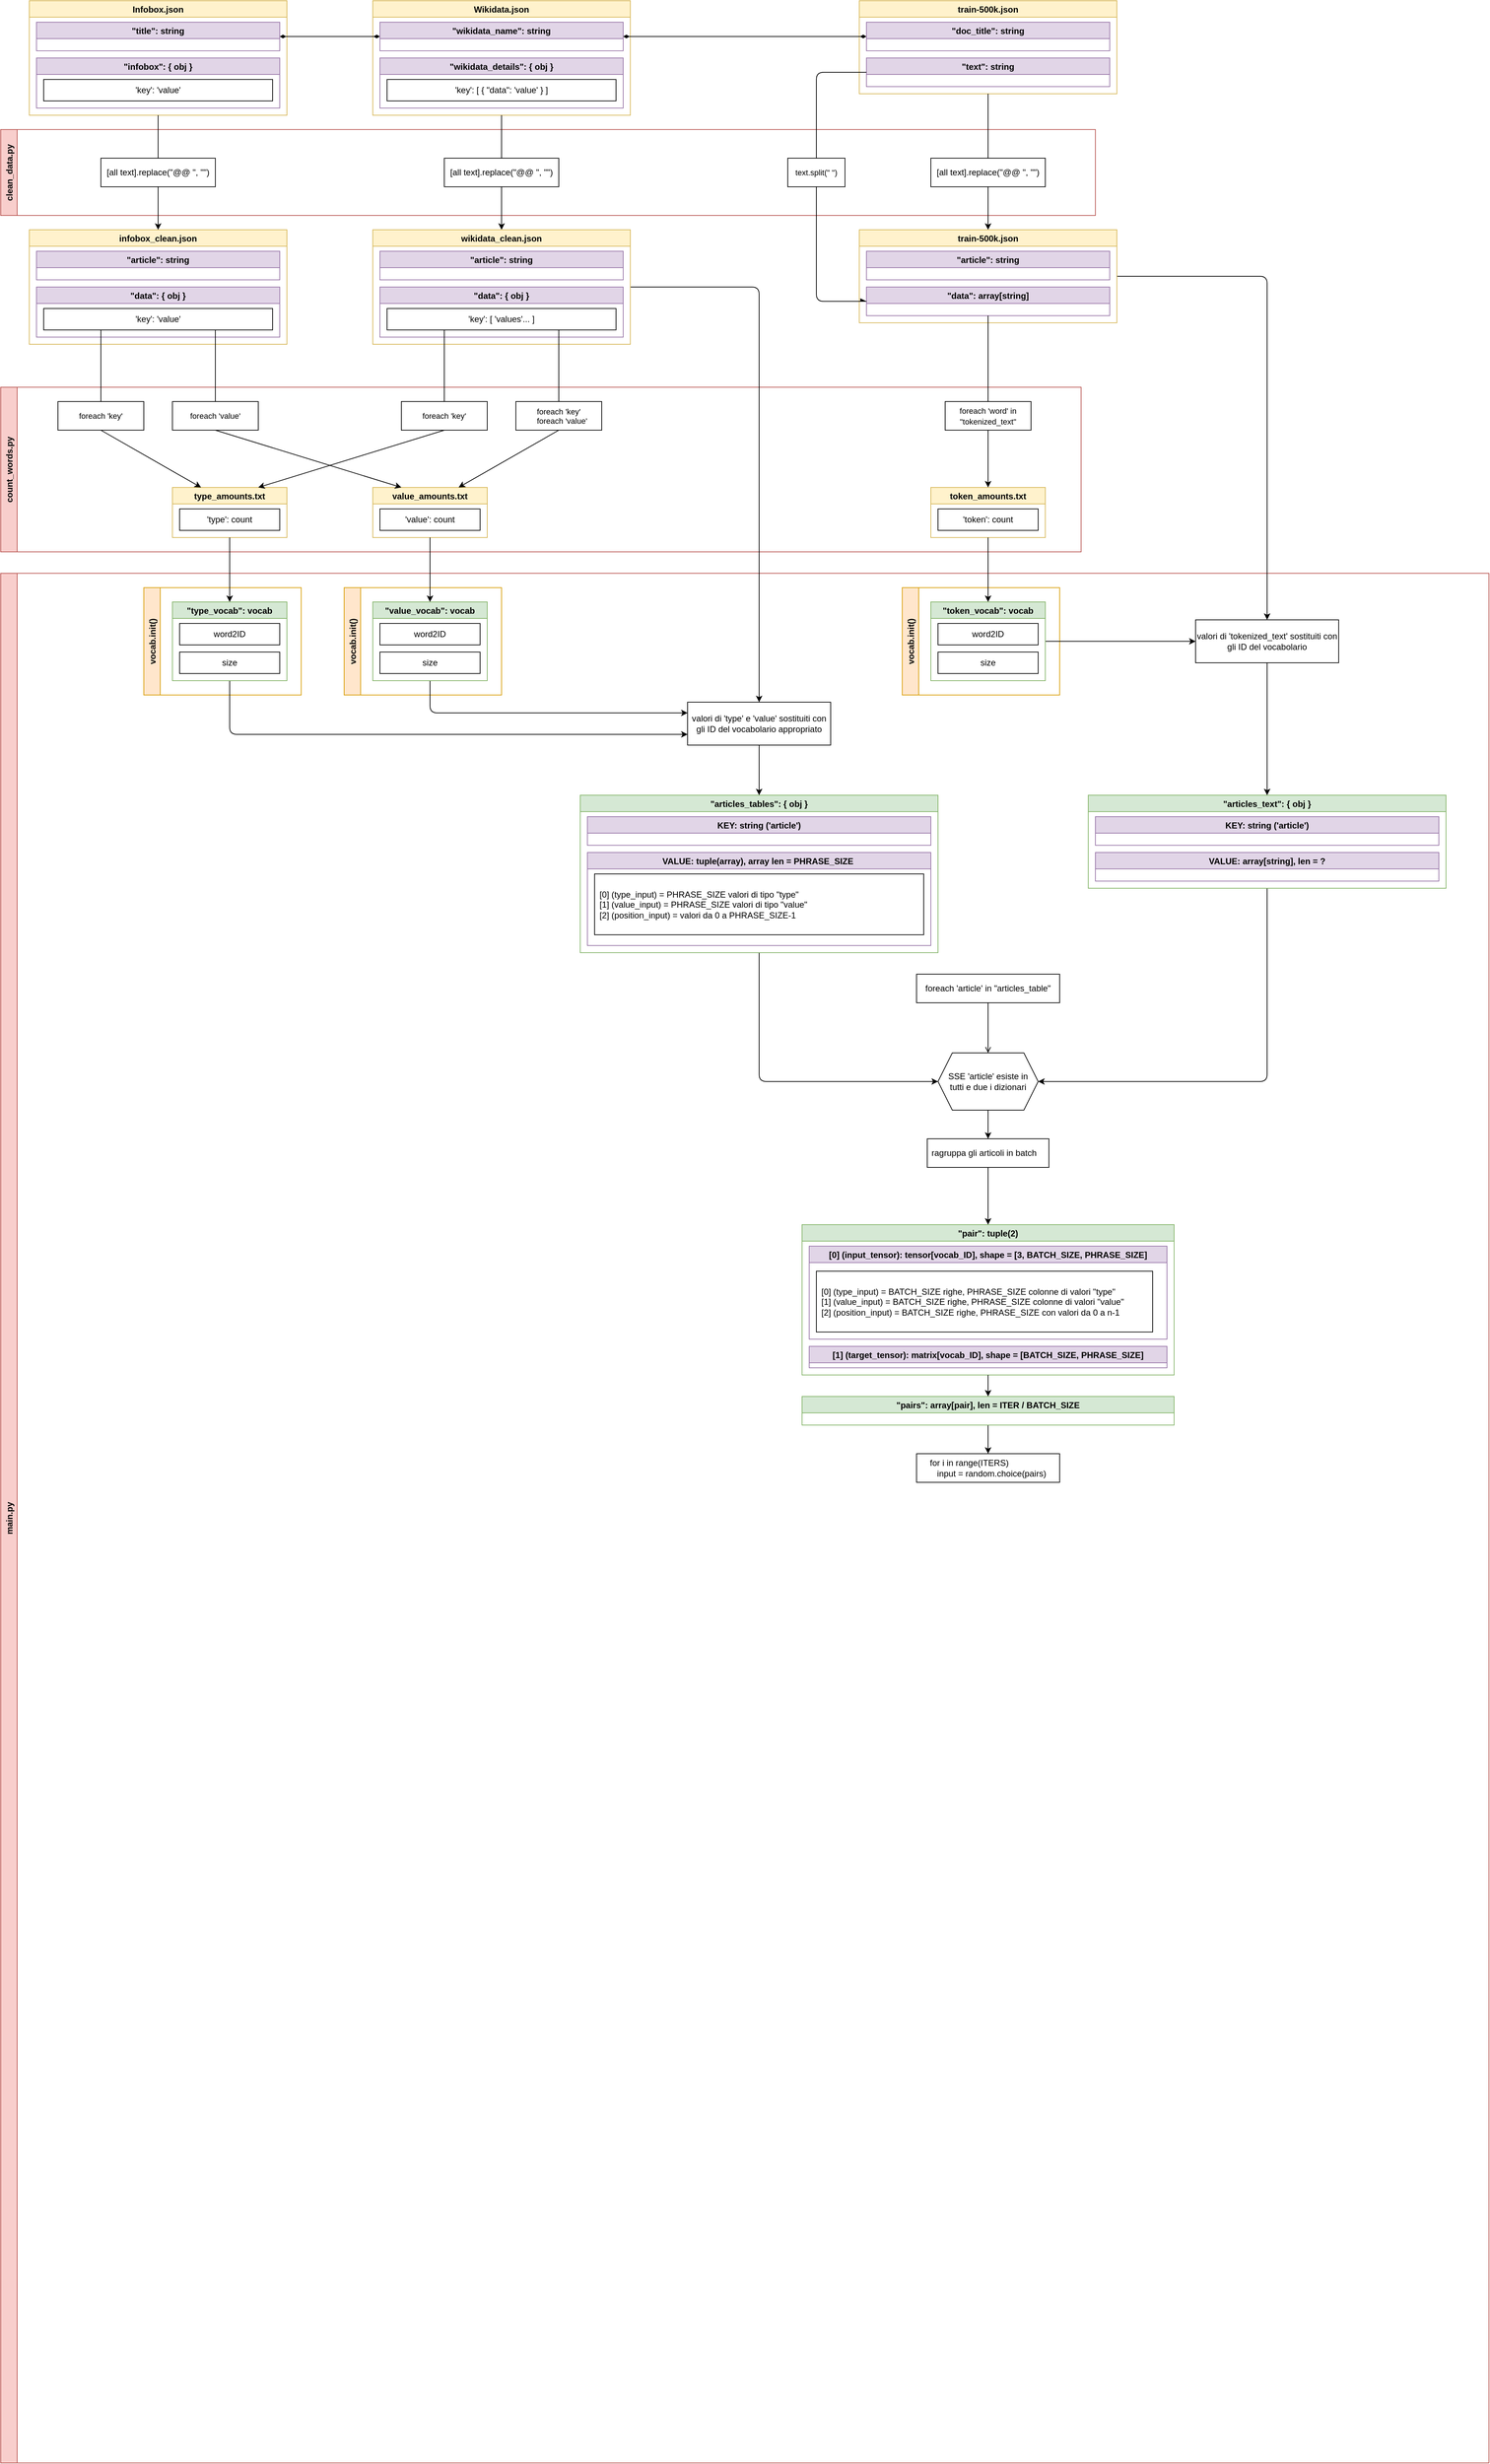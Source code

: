 <mxfile version="18.0.1" type="device"><diagram id="6IFltMjxNDKRQJQbdvP9" name="Page-1"><mxGraphModel dx="4552" dy="2964" grid="1" gridSize="10" guides="1" tooltips="1" connect="1" arrows="1" fold="1" page="0" pageScale="1" pageWidth="850" pageHeight="1100" math="0" shadow="0"><root><mxCell id="0"/><mxCell id="1" parent="0"/><mxCell id="q9FI1TOaqOAg2Ot-_LC3-3" value="clean_data.py" style="swimlane;horizontal=0;fillColor=#f8cecc;strokeColor=#b85450;" parent="1" vertex="1"><mxGeometry x="-200" y="-180" width="1530" height="120" as="geometry"/></mxCell><mxCell id="qS-nnotVbw7SOMKdoAuq-129" value="[all text].replace(&quot;@@ &quot;, &quot;&quot;)" style="rounded=0;whiteSpace=wrap;html=1;" parent="q9FI1TOaqOAg2Ot-_LC3-3" vertex="1"><mxGeometry x="1300" y="40" width="160" height="40" as="geometry"/></mxCell><mxCell id="qS-nnotVbw7SOMKdoAuq-148" value="&lt;span style=&quot;font-size: 11px;&quot;&gt;text.split(&quot; &quot;)&lt;/span&gt;" style="rounded=0;whiteSpace=wrap;html=1;" parent="q9FI1TOaqOAg2Ot-_LC3-3" vertex="1"><mxGeometry x="1100" y="40" width="80" height="40" as="geometry"/></mxCell><mxCell id="q9FI1TOaqOAg2Ot-_LC3-4" value="count_words.py" style="swimlane;horizontal=0;fillColor=#f8cecc;strokeColor=#b85450;" parent="1" vertex="1"><mxGeometry x="-200" y="180" width="1510" height="230" as="geometry"/></mxCell><mxCell id="qS-nnotVbw7SOMKdoAuq-16" value="type_amounts.txt" style="swimlane;fillColor=#fff2cc;strokeColor=#d6b656;" parent="q9FI1TOaqOAg2Ot-_LC3-4" vertex="1"><mxGeometry x="240" y="140" width="160" height="70" as="geometry"/></mxCell><mxCell id="qS-nnotVbw7SOMKdoAuq-22" value="'type': count" style="rounded=0;whiteSpace=wrap;html=1;" parent="qS-nnotVbw7SOMKdoAuq-16" vertex="1"><mxGeometry x="10" y="30" width="140" height="30" as="geometry"/></mxCell><mxCell id="qS-nnotVbw7SOMKdoAuq-21" value="value_amounts.txt" style="swimlane;fillColor=#fff2cc;strokeColor=#d6b656;" parent="q9FI1TOaqOAg2Ot-_LC3-4" vertex="1"><mxGeometry x="520" y="140" width="160" height="70" as="geometry"/></mxCell><mxCell id="qS-nnotVbw7SOMKdoAuq-25" value="'value': count" style="rounded=0;whiteSpace=wrap;html=1;" parent="qS-nnotVbw7SOMKdoAuq-21" vertex="1"><mxGeometry x="10" y="30" width="140" height="30" as="geometry"/></mxCell><mxCell id="qS-nnotVbw7SOMKdoAuq-64" value="token_amounts.txt" style="swimlane;fillColor=#fff2cc;strokeColor=#d6b656;" parent="q9FI1TOaqOAg2Ot-_LC3-4" vertex="1"><mxGeometry x="1300" y="140" width="160" height="70" as="geometry"/></mxCell><mxCell id="qS-nnotVbw7SOMKdoAuq-65" value="'token': count" style="rounded=0;whiteSpace=wrap;html=1;" parent="qS-nnotVbw7SOMKdoAuq-64" vertex="1"><mxGeometry x="10" y="30" width="140" height="30" as="geometry"/></mxCell><mxCell id="q9FI1TOaqOAg2Ot-_LC3-7" value="main.py" style="swimlane;horizontal=0;fillColor=#f8cecc;strokeColor=#b85450;" parent="1" vertex="1"><mxGeometry x="-200" y="440" width="2080" height="2640" as="geometry"/></mxCell><mxCell id="q9FI1TOaqOAg2Ot-_LC3-10" value="vocab.init()" style="swimlane;horizontal=0;fillColor=#ffe6cc;strokeColor=#d79b00;" parent="q9FI1TOaqOAg2Ot-_LC3-7" vertex="1"><mxGeometry x="200" y="20" width="220" height="150" as="geometry"/></mxCell><mxCell id="q9FI1TOaqOAg2Ot-_LC3-11" value="vocab.init()" style="swimlane;horizontal=0;fillColor=#ffe6cc;strokeColor=#d79b00;" parent="q9FI1TOaqOAg2Ot-_LC3-7" vertex="1"><mxGeometry x="480" y="20" width="220" height="150" as="geometry"/></mxCell><mxCell id="qS-nnotVbw7SOMKdoAuq-89" value="valori di 'type' e 'value' sostituiti con gli ID del vocabolario appropriato" style="rounded=0;whiteSpace=wrap;html=1;" parent="q9FI1TOaqOAg2Ot-_LC3-7" vertex="1"><mxGeometry x="960" y="180" width="200" height="60" as="geometry"/></mxCell><mxCell id="q9FI1TOaqOAg2Ot-_LC3-12" value="vocab.init()" style="swimlane;horizontal=0;fillColor=#ffe6cc;strokeColor=#d79b00;" parent="q9FI1TOaqOAg2Ot-_LC3-7" vertex="1"><mxGeometry x="1260" y="20" width="220" height="150" as="geometry"/></mxCell><mxCell id="qS-nnotVbw7SOMKdoAuq-37" value="&quot;pair&quot;: tuple(2)" style="swimlane;fillColor=#d5e8d4;strokeColor=#82b366;" parent="q9FI1TOaqOAg2Ot-_LC3-7" vertex="1"><mxGeometry x="1120" y="910" width="520" height="210" as="geometry"/></mxCell><mxCell id="qS-nnotVbw7SOMKdoAuq-38" value="[0] (input_tensor): tensor[vocab_ID], shape = [3, BATCH_SIZE, PHRASE_SIZE]" style="swimlane;fillColor=#e1d5e7;strokeColor=#9673a6;startSize=23;" parent="qS-nnotVbw7SOMKdoAuq-37" vertex="1"><mxGeometry x="10" y="30" width="500" height="130" as="geometry"/></mxCell><mxCell id="qS-nnotVbw7SOMKdoAuq-41" value="[0] (type_input) = BATCH_SIZE righe, PHRASE_SIZE colonne di valori &quot;type&quot;&lt;br&gt;[1] (value_input) = BATCH_SIZE righe, PHRASE_SIZE colonne di valori &quot;value&quot;&lt;br&gt;[2] (position_input) = BATCH_SIZE righe, PHRASE_SIZE con valori da 0 a n-1" style="rounded=0;whiteSpace=wrap;html=1;align=left;spacingLeft=5;" parent="qS-nnotVbw7SOMKdoAuq-38" vertex="1"><mxGeometry x="10" y="35" width="470" height="85" as="geometry"/></mxCell><mxCell id="qS-nnotVbw7SOMKdoAuq-39" value="[1] (target_tensor): matrix[vocab_ID], shape = [BATCH_SIZE, PHRASE_SIZE]" style="swimlane;fillColor=#e1d5e7;strokeColor=#9673a6;startSize=23;" parent="qS-nnotVbw7SOMKdoAuq-37" vertex="1"><mxGeometry x="10" y="170" width="500" height="30" as="geometry"/></mxCell><mxCell id="f2YLth-HtvxDR1Z4kDtg-3" style="edgeStyle=orthogonalEdgeStyle;rounded=0;orthogonalLoop=1;jettySize=auto;html=1;exitX=0.5;exitY=1;exitDx=0;exitDy=0;entryX=0.5;entryY=0;entryDx=0;entryDy=0;" parent="q9FI1TOaqOAg2Ot-_LC3-7" source="f2YLth-HtvxDR1Z4kDtg-1" target="qS-nnotVbw7SOMKdoAuq-37" edge="1"><mxGeometry relative="1" as="geometry"/></mxCell><mxCell id="f2YLth-HtvxDR1Z4kDtg-1" value="ragruppa gli articoli in batch" style="rounded=0;whiteSpace=wrap;html=1;align=left;spacingLeft=4;" parent="q9FI1TOaqOAg2Ot-_LC3-7" vertex="1"><mxGeometry x="1295" y="790" width="170" height="40" as="geometry"/></mxCell><mxCell id="f2YLth-HtvxDR1Z4kDtg-6" style="edgeStyle=orthogonalEdgeStyle;rounded=0;orthogonalLoop=1;jettySize=auto;html=1;exitX=0.5;exitY=1;exitDx=0;exitDy=0;entryX=0.5;entryY=0;entryDx=0;entryDy=0;" parent="q9FI1TOaqOAg2Ot-_LC3-7" source="f2YLth-HtvxDR1Z4kDtg-5" target="q9FI1TOaqOAg2Ot-_LC3-17" edge="1"><mxGeometry relative="1" as="geometry"/></mxCell><mxCell id="f2YLth-HtvxDR1Z4kDtg-5" value="&quot;pairs&quot;: array[pair], len = ITER / BATCH_SIZE" style="swimlane;fillColor=#d5e8d4;strokeColor=#82b366;" parent="q9FI1TOaqOAg2Ot-_LC3-7" vertex="1"><mxGeometry x="1120" y="1150" width="520" height="40" as="geometry"/></mxCell><mxCell id="f2YLth-HtvxDR1Z4kDtg-4" style="edgeStyle=orthogonalEdgeStyle;rounded=0;orthogonalLoop=1;jettySize=auto;html=1;exitX=0.5;exitY=1;exitDx=0;exitDy=0;entryX=0.5;entryY=0;entryDx=0;entryDy=0;" parent="q9FI1TOaqOAg2Ot-_LC3-7" source="qS-nnotVbw7SOMKdoAuq-37" target="f2YLth-HtvxDR1Z4kDtg-5" edge="1"><mxGeometry relative="1" as="geometry"><mxPoint x="1440.176" y="1130" as="targetPoint"/></mxGeometry></mxCell><mxCell id="q9FI1TOaqOAg2Ot-_LC3-17" value="&lt;div style=&quot;text-align: left;&quot;&gt;&lt;span style=&quot;background-color: initial;&quot;&gt;for i in range(ITERS)&lt;/span&gt;&lt;/div&gt;&lt;div style=&quot;text-align: left;&quot;&gt;&lt;span style=&quot;background-color: initial;&quot;&gt;&amp;nbsp; &amp;nbsp;input = random.choice(pairs)&lt;/span&gt;&lt;/div&gt;" style="rounded=0;whiteSpace=wrap;html=1;align=center;spacingLeft=0;" parent="q9FI1TOaqOAg2Ot-_LC3-7" vertex="1"><mxGeometry x="1280" y="1230" width="200" height="40" as="geometry"/></mxCell><mxCell id="f2YLth-HtvxDR1Z4kDtg-9" style="edgeStyle=orthogonalEdgeStyle;rounded=0;orthogonalLoop=1;jettySize=auto;html=1;exitX=0.5;exitY=1;exitDx=0;exitDy=0;entryX=0.5;entryY=0;entryDx=0;entryDy=0;" parent="q9FI1TOaqOAg2Ot-_LC3-7" source="qS-nnotVbw7SOMKdoAuq-98" target="f2YLth-HtvxDR1Z4kDtg-1" edge="1"><mxGeometry relative="1" as="geometry"/></mxCell><mxCell id="qS-nnotVbw7SOMKdoAuq-98" value="&lt;span style=&quot;&quot;&gt;SSE 'article' esiste in tutti e due i dizionari&lt;/span&gt;" style="shape=hexagon;perimeter=hexagonPerimeter2;whiteSpace=wrap;html=1;fixedSize=1;spacingLeft=7;spacingRight=7;" parent="q9FI1TOaqOAg2Ot-_LC3-7" vertex="1"><mxGeometry x="1310" y="670" width="140" height="80" as="geometry"/></mxCell><mxCell id="qS-nnotVbw7SOMKdoAuq-52" style="edgeStyle=orthogonalEdgeStyle;rounded=1;orthogonalLoop=1;jettySize=auto;html=1;exitX=0.5;exitY=1;exitDx=0;exitDy=0;entryX=0.5;entryY=0;entryDx=0;entryDy=0;startArrow=none;startFill=0;endArrow=classic;endFill=1;" parent="1" source="qS-nnotVbw7SOMKdoAuq-124" target="qS-nnotVbw7SOMKdoAuq-48" edge="1"><mxGeometry relative="1" as="geometry"/></mxCell><mxCell id="qS-nnotVbw7SOMKdoAuq-9" value="Wikidata.json" style="swimlane;fillColor=#fff2cc;strokeColor=#d6b656;" parent="1" vertex="1"><mxGeometry x="320" y="-360" width="360" height="160" as="geometry"/></mxCell><mxCell id="qS-nnotVbw7SOMKdoAuq-11" value="&quot;wikidata_name&quot;: string" style="swimlane;fillColor=#e1d5e7;strokeColor=#9673a6;" parent="qS-nnotVbw7SOMKdoAuq-9" vertex="1"><mxGeometry x="10" y="30" width="340" height="40" as="geometry"/></mxCell><mxCell id="qS-nnotVbw7SOMKdoAuq-12" value="&quot;wikidata_details&quot;: { obj }" style="swimlane;fillColor=#e1d5e7;strokeColor=#9673a6;" parent="qS-nnotVbw7SOMKdoAuq-9" vertex="1"><mxGeometry x="10" y="80" width="340" height="70" as="geometry"/></mxCell><mxCell id="qS-nnotVbw7SOMKdoAuq-15" value="'key': [ { &quot;data&quot;: 'value' } ]" style="rounded=0;whiteSpace=wrap;html=1;" parent="qS-nnotVbw7SOMKdoAuq-12" vertex="1"><mxGeometry x="10" y="30" width="320" height="30" as="geometry"/></mxCell><mxCell id="qS-nnotVbw7SOMKdoAuq-32" style="edgeStyle=orthogonalEdgeStyle;rounded=1;orthogonalLoop=1;jettySize=auto;html=1;exitX=0.5;exitY=1;exitDx=0;exitDy=0;entryX=0.5;entryY=0;entryDx=0;entryDy=0;" parent="1" source="qS-nnotVbw7SOMKdoAuq-16" target="qS-nnotVbw7SOMKdoAuq-26" edge="1"><mxGeometry relative="1" as="geometry"/></mxCell><mxCell id="qS-nnotVbw7SOMKdoAuq-18" value="" style="endArrow=classic;html=1;entryX=0.75;entryY=0;entryDx=0;entryDy=0;rounded=1;exitX=0.5;exitY=1;exitDx=0;exitDy=0;startArrow=none;" parent="1" source="qS-nnotVbw7SOMKdoAuq-137" target="qS-nnotVbw7SOMKdoAuq-16" edge="1"><mxGeometry relative="1" as="geometry"><mxPoint x="240" y="180" as="sourcePoint"/><mxPoint x="550" y="280" as="targetPoint"/></mxGeometry></mxCell><mxCell id="qS-nnotVbw7SOMKdoAuq-33" style="edgeStyle=orthogonalEdgeStyle;rounded=1;orthogonalLoop=1;jettySize=auto;html=1;exitX=0.5;exitY=1;exitDx=0;exitDy=0;entryX=0.5;entryY=0;entryDx=0;entryDy=0;" parent="1" source="qS-nnotVbw7SOMKdoAuq-21" target="qS-nnotVbw7SOMKdoAuq-29" edge="1"><mxGeometry relative="1" as="geometry"/></mxCell><mxCell id="qS-nnotVbw7SOMKdoAuq-23" value="" style="endArrow=classic;html=1;entryX=0.75;entryY=0;entryDx=0;entryDy=0;rounded=1;exitX=0.5;exitY=1;exitDx=0;exitDy=0;startArrow=none;" parent="1" source="qS-nnotVbw7SOMKdoAuq-134" target="qS-nnotVbw7SOMKdoAuq-21" edge="1"><mxGeometry relative="1" as="geometry"><mxPoint x="820" y="200" as="sourcePoint"/><mxPoint x="290" y="370" as="targetPoint"/></mxGeometry></mxCell><mxCell id="qS-nnotVbw7SOMKdoAuq-91" style="edgeStyle=orthogonalEdgeStyle;rounded=1;orthogonalLoop=1;jettySize=auto;html=1;exitX=0.5;exitY=1;exitDx=0;exitDy=0;entryX=0;entryY=0.75;entryDx=0;entryDy=0;startArrow=none;startFill=0;endArrow=classic;endFill=1;" parent="1" source="qS-nnotVbw7SOMKdoAuq-26" target="qS-nnotVbw7SOMKdoAuq-89" edge="1"><mxGeometry relative="1" as="geometry"/></mxCell><mxCell id="qS-nnotVbw7SOMKdoAuq-26" value="&quot;type_vocab&quot;: vocab" style="swimlane;fillColor=#d5e8d4;strokeColor=#82b366;" parent="1" vertex="1"><mxGeometry x="40" y="480" width="160" height="110" as="geometry"/></mxCell><mxCell id="qS-nnotVbw7SOMKdoAuq-27" value="word2ID" style="rounded=0;whiteSpace=wrap;html=1;" parent="qS-nnotVbw7SOMKdoAuq-26" vertex="1"><mxGeometry x="10" y="30" width="140" height="30" as="geometry"/></mxCell><mxCell id="qS-nnotVbw7SOMKdoAuq-28" value="size" style="rounded=0;whiteSpace=wrap;html=1;" parent="qS-nnotVbw7SOMKdoAuq-26" vertex="1"><mxGeometry x="10" y="70" width="140" height="30" as="geometry"/></mxCell><mxCell id="qS-nnotVbw7SOMKdoAuq-90" style="edgeStyle=orthogonalEdgeStyle;rounded=1;orthogonalLoop=1;jettySize=auto;html=1;exitX=0.5;exitY=1;exitDx=0;exitDy=0;entryX=0;entryY=0.25;entryDx=0;entryDy=0;startArrow=none;startFill=0;endArrow=classic;endFill=1;" parent="1" source="qS-nnotVbw7SOMKdoAuq-29" target="qS-nnotVbw7SOMKdoAuq-89" edge="1"><mxGeometry relative="1" as="geometry"/></mxCell><mxCell id="qS-nnotVbw7SOMKdoAuq-29" value="&quot;value_vocab&quot;: vocab" style="swimlane;fillColor=#d5e8d4;strokeColor=#82b366;" parent="1" vertex="1"><mxGeometry x="320" y="480" width="160" height="110" as="geometry"/></mxCell><mxCell id="qS-nnotVbw7SOMKdoAuq-30" value="word2ID" style="rounded=0;whiteSpace=wrap;html=1;" parent="qS-nnotVbw7SOMKdoAuq-29" vertex="1"><mxGeometry x="10" y="30" width="140" height="30" as="geometry"/></mxCell><mxCell id="qS-nnotVbw7SOMKdoAuq-31" value="size" style="rounded=0;whiteSpace=wrap;html=1;" parent="qS-nnotVbw7SOMKdoAuq-29" vertex="1"><mxGeometry x="10" y="70" width="140" height="30" as="geometry"/></mxCell><mxCell id="qS-nnotVbw7SOMKdoAuq-57" style="edgeStyle=orthogonalEdgeStyle;rounded=1;orthogonalLoop=1;jettySize=auto;html=1;exitX=0.5;exitY=1;exitDx=0;exitDy=0;entryX=0.5;entryY=0;entryDx=0;entryDy=0;startArrow=none;startFill=0;endArrow=classic;endFill=1;" parent="1" source="qS-nnotVbw7SOMKdoAuq-129" target="qS-nnotVbw7SOMKdoAuq-53" edge="1"><mxGeometry relative="1" as="geometry"/></mxCell><mxCell id="qS-nnotVbw7SOMKdoAuq-43" value="train-500k.json" style="swimlane;fillColor=#fff2cc;strokeColor=#d6b656;" parent="1" vertex="1"><mxGeometry x="1000" y="-360" width="360" height="130" as="geometry"/></mxCell><mxCell id="qS-nnotVbw7SOMKdoAuq-44" value="&quot;doc_title&quot;: string" style="swimlane;fillColor=#e1d5e7;strokeColor=#9673a6;" parent="qS-nnotVbw7SOMKdoAuq-43" vertex="1"><mxGeometry x="10" y="30" width="340" height="40" as="geometry"/></mxCell><mxCell id="qS-nnotVbw7SOMKdoAuq-45" value="&quot;text&quot;: string" style="swimlane;fillColor=#e1d5e7;strokeColor=#9673a6;" parent="qS-nnotVbw7SOMKdoAuq-43" vertex="1"><mxGeometry x="10" y="80" width="340" height="40" as="geometry"/></mxCell><mxCell id="qS-nnotVbw7SOMKdoAuq-47" style="edgeStyle=orthogonalEdgeStyle;rounded=1;orthogonalLoop=1;jettySize=auto;html=1;exitX=1;exitY=0.5;exitDx=0;exitDy=0;entryX=0;entryY=0.5;entryDx=0;entryDy=0;startArrow=diamondThin;startFill=1;endArrow=diamondThin;endFill=1;" parent="1" source="qS-nnotVbw7SOMKdoAuq-11" target="qS-nnotVbw7SOMKdoAuq-44" edge="1"><mxGeometry relative="1" as="geometry"/></mxCell><mxCell id="qS-nnotVbw7SOMKdoAuq-83" style="edgeStyle=orthogonalEdgeStyle;rounded=1;orthogonalLoop=1;jettySize=auto;html=1;exitX=1;exitY=0.5;exitDx=0;exitDy=0;startArrow=none;startFill=0;endArrow=classic;endFill=1;entryX=0.5;entryY=0;entryDx=0;entryDy=0;" parent="1" source="qS-nnotVbw7SOMKdoAuq-48" target="qS-nnotVbw7SOMKdoAuq-89" edge="1"><mxGeometry relative="1" as="geometry"><mxPoint x="850" y="280" as="targetPoint"/></mxGeometry></mxCell><mxCell id="qS-nnotVbw7SOMKdoAuq-48" value="wikidata_clean.json" style="swimlane;fillColor=#fff2cc;strokeColor=#d6b656;" parent="1" vertex="1"><mxGeometry x="320" y="-40" width="360" height="160" as="geometry"/></mxCell><mxCell id="qS-nnotVbw7SOMKdoAuq-49" value="&quot;article&quot;: string" style="swimlane;fillColor=#e1d5e7;strokeColor=#9673a6;" parent="qS-nnotVbw7SOMKdoAuq-48" vertex="1"><mxGeometry x="10" y="30" width="340" height="40" as="geometry"/></mxCell><mxCell id="qS-nnotVbw7SOMKdoAuq-50" value="&quot;data&quot;: { obj }" style="swimlane;fillColor=#e1d5e7;strokeColor=#9673a6;" parent="qS-nnotVbw7SOMKdoAuq-48" vertex="1"><mxGeometry x="10" y="80" width="340" height="70" as="geometry"/></mxCell><mxCell id="qS-nnotVbw7SOMKdoAuq-51" value="'key': [ 'values'... ]" style="rounded=0;whiteSpace=wrap;html=1;" parent="qS-nnotVbw7SOMKdoAuq-50" vertex="1"><mxGeometry x="10" y="30" width="320" height="30" as="geometry"/></mxCell><mxCell id="qS-nnotVbw7SOMKdoAuq-88" style="edgeStyle=orthogonalEdgeStyle;rounded=1;orthogonalLoop=1;jettySize=auto;html=1;exitX=1;exitY=0.5;exitDx=0;exitDy=0;startArrow=none;startFill=0;endArrow=classic;endFill=1;entryX=0.5;entryY=0;entryDx=0;entryDy=0;" parent="1" source="qS-nnotVbw7SOMKdoAuq-53" target="qS-nnotVbw7SOMKdoAuq-93" edge="1"><mxGeometry relative="1" as="geometry"><mxPoint x="1590" y="410" as="targetPoint"/></mxGeometry></mxCell><mxCell id="qS-nnotVbw7SOMKdoAuq-53" value="train-500k.json" style="swimlane;fillColor=#fff2cc;strokeColor=#d6b656;" parent="1" vertex="1"><mxGeometry x="1000" y="-40" width="360" height="130" as="geometry"/></mxCell><mxCell id="qS-nnotVbw7SOMKdoAuq-54" value="&quot;article&quot;: string" style="swimlane;fillColor=#e1d5e7;strokeColor=#9673a6;" parent="qS-nnotVbw7SOMKdoAuq-53" vertex="1"><mxGeometry x="10" y="30" width="340" height="40" as="geometry"/></mxCell><mxCell id="qS-nnotVbw7SOMKdoAuq-55" value="&quot;data&quot;: array[string]" style="swimlane;fillColor=#e1d5e7;strokeColor=#9673a6;" parent="qS-nnotVbw7SOMKdoAuq-53" vertex="1"><mxGeometry x="10" y="80" width="340" height="40" as="geometry"/></mxCell><mxCell id="qS-nnotVbw7SOMKdoAuq-59" value="" style="endArrow=async;html=1;rounded=1;exitX=0.5;exitY=1;exitDx=0;exitDy=0;entryX=0;entryY=0.5;entryDx=0;entryDy=0;endFill=1;startArrow=none;" parent="1" source="qS-nnotVbw7SOMKdoAuq-148" target="qS-nnotVbw7SOMKdoAuq-55" edge="1"><mxGeometry relative="1" as="geometry"><mxPoint x="900" y="-130" as="sourcePoint"/><mxPoint x="1000" y="-130" as="targetPoint"/><Array as="points"><mxPoint x="940" y="60"/></Array></mxGeometry></mxCell><mxCell id="qS-nnotVbw7SOMKdoAuq-70" style="edgeStyle=orthogonalEdgeStyle;rounded=1;orthogonalLoop=1;jettySize=auto;html=1;exitX=0.5;exitY=1;exitDx=0;exitDy=0;entryX=0.5;entryY=0;entryDx=0;entryDy=0;startArrow=none;startFill=0;endArrow=classic;endFill=1;" parent="1" source="qS-nnotVbw7SOMKdoAuq-64" target="qS-nnotVbw7SOMKdoAuq-67" edge="1"><mxGeometry relative="1" as="geometry"/></mxCell><mxCell id="qS-nnotVbw7SOMKdoAuq-95" style="edgeStyle=orthogonalEdgeStyle;rounded=1;orthogonalLoop=1;jettySize=auto;html=1;exitX=1;exitY=0.5;exitDx=0;exitDy=0;entryX=0;entryY=0.5;entryDx=0;entryDy=0;startArrow=none;startFill=0;endArrow=classic;endFill=1;" parent="1" source="qS-nnotVbw7SOMKdoAuq-67" target="qS-nnotVbw7SOMKdoAuq-93" edge="1"><mxGeometry relative="1" as="geometry"/></mxCell><mxCell id="qS-nnotVbw7SOMKdoAuq-67" value="&quot;token_vocab&quot;: vocab" style="swimlane;fillColor=#d5e8d4;strokeColor=#82b366;" parent="1" vertex="1"><mxGeometry x="1100" y="480" width="160" height="110" as="geometry"/></mxCell><mxCell id="qS-nnotVbw7SOMKdoAuq-68" value="word2ID" style="rounded=0;whiteSpace=wrap;html=1;" parent="qS-nnotVbw7SOMKdoAuq-67" vertex="1"><mxGeometry x="10" y="30" width="140" height="30" as="geometry"/></mxCell><mxCell id="qS-nnotVbw7SOMKdoAuq-69" value="size" style="rounded=0;whiteSpace=wrap;html=1;" parent="qS-nnotVbw7SOMKdoAuq-67" vertex="1"><mxGeometry x="10" y="70" width="140" height="30" as="geometry"/></mxCell><mxCell id="qS-nnotVbw7SOMKdoAuq-71" value="" style="endArrow=classic;html=1;entryX=0.5;entryY=0;entryDx=0;entryDy=0;edgeStyle=orthogonalEdgeStyle;rounded=1;exitX=0.5;exitY=1;exitDx=0;exitDy=0;startArrow=none;" parent="1" source="qS-nnotVbw7SOMKdoAuq-131" target="qS-nnotVbw7SOMKdoAuq-64" edge="1"><mxGeometry relative="1" as="geometry"><mxPoint x="582.5" y="110.0" as="sourcePoint"/><mxPoint x="740" y="370.0" as="targetPoint"/></mxGeometry></mxCell><mxCell id="qS-nnotVbw7SOMKdoAuq-99" style="edgeStyle=orthogonalEdgeStyle;rounded=1;orthogonalLoop=1;jettySize=auto;html=1;exitX=0.5;exitY=1;exitDx=0;exitDy=0;entryX=0;entryY=0.5;entryDx=0;entryDy=0;startArrow=none;startFill=0;endArrow=classic;endFill=1;" parent="1" source="qS-nnotVbw7SOMKdoAuq-75" target="qS-nnotVbw7SOMKdoAuq-98" edge="1"><mxGeometry relative="1" as="geometry"/></mxCell><mxCell id="qS-nnotVbw7SOMKdoAuq-75" value="&quot;articles_tables&quot;: { obj }" style="swimlane;fillColor=#d5e8d4;strokeColor=#82b366;" parent="1" vertex="1"><mxGeometry x="610" y="750" width="500" height="220" as="geometry"/></mxCell><mxCell id="qS-nnotVbw7SOMKdoAuq-79" value="KEY: string ('article')" style="swimlane;fillColor=#e1d5e7;strokeColor=#9673a6;" parent="qS-nnotVbw7SOMKdoAuq-75" vertex="1"><mxGeometry x="10" y="30" width="480" height="40" as="geometry"/></mxCell><mxCell id="qS-nnotVbw7SOMKdoAuq-80" value="VALUE: tuple(array), array len = PHRASE_SIZE " style="swimlane;fillColor=#e1d5e7;strokeColor=#9673a6;" parent="qS-nnotVbw7SOMKdoAuq-75" vertex="1"><mxGeometry x="10" y="80" width="480" height="130" as="geometry"/></mxCell><mxCell id="qS-nnotVbw7SOMKdoAuq-81" value="[0] (type_input) = PHRASE_SIZE valori di tipo &quot;type&quot;&lt;br&gt;[1] (value_input) = PHRASE_SIZE valori di tipo &quot;value&quot;&lt;br&gt;[2] (position_input) = valori da 0 a PHRASE_SIZE-1" style="rounded=0;whiteSpace=wrap;html=1;align=left;spacingLeft=5;" parent="qS-nnotVbw7SOMKdoAuq-80" vertex="1"><mxGeometry x="10" y="30" width="460" height="85" as="geometry"/></mxCell><mxCell id="qS-nnotVbw7SOMKdoAuq-100" style="edgeStyle=orthogonalEdgeStyle;rounded=1;orthogonalLoop=1;jettySize=auto;html=1;exitX=0.5;exitY=1;exitDx=0;exitDy=0;entryX=1;entryY=0.5;entryDx=0;entryDy=0;startArrow=none;startFill=0;endArrow=classic;endFill=1;" parent="1" source="qS-nnotVbw7SOMKdoAuq-84" target="qS-nnotVbw7SOMKdoAuq-98" edge="1"><mxGeometry relative="1" as="geometry"/></mxCell><mxCell id="qS-nnotVbw7SOMKdoAuq-84" value="&quot;articles_text&quot;: { obj }" style="swimlane;fillColor=#d5e8d4;strokeColor=#82b366;" parent="1" vertex="1"><mxGeometry x="1320" y="750" width="500" height="130" as="geometry"/></mxCell><mxCell id="qS-nnotVbw7SOMKdoAuq-85" value="KEY: string ('article')" style="swimlane;fillColor=#e1d5e7;strokeColor=#9673a6;" parent="qS-nnotVbw7SOMKdoAuq-84" vertex="1"><mxGeometry x="10" y="30" width="480" height="40" as="geometry"/></mxCell><mxCell id="qS-nnotVbw7SOMKdoAuq-86" value="VALUE: array[string], len = ?" style="swimlane;fillColor=#e1d5e7;strokeColor=#9673a6;" parent="qS-nnotVbw7SOMKdoAuq-84" vertex="1"><mxGeometry x="10" y="80" width="480" height="40" as="geometry"/></mxCell><mxCell id="qS-nnotVbw7SOMKdoAuq-92" style="edgeStyle=orthogonalEdgeStyle;rounded=1;orthogonalLoop=1;jettySize=auto;html=1;exitX=0.5;exitY=1;exitDx=0;exitDy=0;entryX=0.5;entryY=0;entryDx=0;entryDy=0;startArrow=none;startFill=0;endArrow=classic;endFill=1;" parent="1" source="qS-nnotVbw7SOMKdoAuq-89" target="qS-nnotVbw7SOMKdoAuq-75" edge="1"><mxGeometry relative="1" as="geometry"/></mxCell><mxCell id="qS-nnotVbw7SOMKdoAuq-94" style="edgeStyle=orthogonalEdgeStyle;rounded=1;orthogonalLoop=1;jettySize=auto;html=1;exitX=0.5;exitY=1;exitDx=0;exitDy=0;entryX=0.5;entryY=0;entryDx=0;entryDy=0;startArrow=none;startFill=0;endArrow=classic;endFill=1;" parent="1" source="qS-nnotVbw7SOMKdoAuq-93" target="qS-nnotVbw7SOMKdoAuq-84" edge="1"><mxGeometry relative="1" as="geometry"/></mxCell><mxCell id="qS-nnotVbw7SOMKdoAuq-93" value="valori di 'tokenized_text' sostituiti con gli ID del vocabolario" style="rounded=0;whiteSpace=wrap;html=1;" parent="1" vertex="1"><mxGeometry x="1470" y="505" width="200" height="60" as="geometry"/></mxCell><mxCell id="qS-nnotVbw7SOMKdoAuq-104" value="Infobox.json" style="swimlane;fillColor=#fff2cc;strokeColor=#d6b656;" parent="1" vertex="1"><mxGeometry x="-160" y="-360" width="360" height="160" as="geometry"/></mxCell><mxCell id="qS-nnotVbw7SOMKdoAuq-105" value="&quot;title&quot;: string" style="swimlane;fillColor=#e1d5e7;strokeColor=#9673a6;" parent="qS-nnotVbw7SOMKdoAuq-104" vertex="1"><mxGeometry x="10" y="30" width="340" height="40" as="geometry"/></mxCell><mxCell id="qS-nnotVbw7SOMKdoAuq-106" value="&quot;infobox&quot;: { obj }" style="swimlane;fillColor=#e1d5e7;strokeColor=#9673a6;" parent="qS-nnotVbw7SOMKdoAuq-104" vertex="1"><mxGeometry x="10" y="80" width="340" height="70" as="geometry"/></mxCell><mxCell id="qS-nnotVbw7SOMKdoAuq-107" value="'key': 'value'" style="rounded=0;whiteSpace=wrap;html=1;" parent="qS-nnotVbw7SOMKdoAuq-106" vertex="1"><mxGeometry x="10" y="30" width="320" height="30" as="geometry"/></mxCell><mxCell id="qS-nnotVbw7SOMKdoAuq-108" style="edgeStyle=orthogonalEdgeStyle;rounded=1;orthogonalLoop=1;jettySize=auto;html=1;exitX=1;exitY=0.5;exitDx=0;exitDy=0;entryX=0;entryY=0.5;entryDx=0;entryDy=0;startArrow=diamondThin;startFill=1;endArrow=diamondThin;endFill=1;" parent="1" source="qS-nnotVbw7SOMKdoAuq-105" target="qS-nnotVbw7SOMKdoAuq-11" edge="1"><mxGeometry relative="1" as="geometry"/></mxCell><mxCell id="qS-nnotVbw7SOMKdoAuq-113" value="infobox_clean.json" style="swimlane;fillColor=#fff2cc;strokeColor=#d6b656;" parent="1" vertex="1"><mxGeometry x="-160" y="-40" width="360" height="160" as="geometry"/></mxCell><mxCell id="qS-nnotVbw7SOMKdoAuq-114" value="&quot;article&quot;: string" style="swimlane;fillColor=#e1d5e7;strokeColor=#9673a6;" parent="qS-nnotVbw7SOMKdoAuq-113" vertex="1"><mxGeometry x="10" y="30" width="340" height="40" as="geometry"/></mxCell><mxCell id="qS-nnotVbw7SOMKdoAuq-115" value="&quot;data&quot;: { obj }" style="swimlane;fillColor=#e1d5e7;strokeColor=#9673a6;" parent="qS-nnotVbw7SOMKdoAuq-113" vertex="1"><mxGeometry x="10" y="80" width="340" height="70" as="geometry"/></mxCell><mxCell id="qS-nnotVbw7SOMKdoAuq-116" value="'key': 'value'" style="rounded=0;whiteSpace=wrap;html=1;" parent="qS-nnotVbw7SOMKdoAuq-115" vertex="1"><mxGeometry x="10" y="30" width="320" height="30" as="geometry"/></mxCell><mxCell id="qS-nnotVbw7SOMKdoAuq-117" style="edgeStyle=orthogonalEdgeStyle;rounded=1;orthogonalLoop=1;jettySize=auto;html=1;exitX=0.5;exitY=1;exitDx=0;exitDy=0;entryX=0.5;entryY=0;entryDx=0;entryDy=0;startArrow=none;startFill=0;endArrow=classic;endFill=1;" parent="1" source="qS-nnotVbw7SOMKdoAuq-123" target="qS-nnotVbw7SOMKdoAuq-113" edge="1"><mxGeometry relative="1" as="geometry"><mxPoint x="50" y="-120" as="sourcePoint"/><mxPoint x="50" y="-40" as="targetPoint"/></mxGeometry></mxCell><mxCell id="qS-nnotVbw7SOMKdoAuq-119" value="" style="endArrow=classic;html=1;entryX=0.25;entryY=0;entryDx=0;entryDy=0;rounded=1;exitX=0.5;exitY=1;exitDx=0;exitDy=0;startArrow=none;" parent="1" source="qS-nnotVbw7SOMKdoAuq-143" target="qS-nnotVbw7SOMKdoAuq-16" edge="1"><mxGeometry relative="1" as="geometry"><mxPoint x="427.5" y="110" as="sourcePoint"/><mxPoint x="410" y="370" as="targetPoint"/></mxGeometry></mxCell><mxCell id="qS-nnotVbw7SOMKdoAuq-121" value="" style="endArrow=classic;html=1;entryX=0.25;entryY=0;entryDx=0;entryDy=0;rounded=1;exitX=0.5;exitY=1;exitDx=0;exitDy=0;startArrow=none;" parent="1" source="qS-nnotVbw7SOMKdoAuq-140" target="qS-nnotVbw7SOMKdoAuq-21" edge="1"><mxGeometry relative="1" as="geometry"><mxPoint x="-52.5" y="110" as="sourcePoint"/><mxPoint x="90" y="370" as="targetPoint"/></mxGeometry></mxCell><mxCell id="qS-nnotVbw7SOMKdoAuq-123" value="[all text].replace(&quot;@@ &quot;, &quot;&quot;)" style="rounded=0;whiteSpace=wrap;html=1;" parent="1" vertex="1"><mxGeometry x="-60" y="-140" width="160" height="40" as="geometry"/></mxCell><mxCell id="qS-nnotVbw7SOMKdoAuq-127" value="" style="edgeStyle=orthogonalEdgeStyle;rounded=1;orthogonalLoop=1;jettySize=auto;html=1;exitX=0.5;exitY=1;exitDx=0;exitDy=0;entryX=0.5;entryY=0;entryDx=0;entryDy=0;startArrow=none;startFill=0;endArrow=none;endFill=1;" parent="1" source="qS-nnotVbw7SOMKdoAuq-104" target="qS-nnotVbw7SOMKdoAuq-123" edge="1"><mxGeometry relative="1" as="geometry"><mxPoint x="20" y="-200" as="sourcePoint"/><mxPoint x="20" y="-40" as="targetPoint"/></mxGeometry></mxCell><mxCell id="qS-nnotVbw7SOMKdoAuq-124" value="[all text].replace(&quot;@@ &quot;, &quot;&quot;)" style="rounded=0;whiteSpace=wrap;html=1;" parent="1" vertex="1"><mxGeometry x="420" y="-140" width="160" height="40" as="geometry"/></mxCell><mxCell id="qS-nnotVbw7SOMKdoAuq-128" value="" style="edgeStyle=orthogonalEdgeStyle;rounded=1;orthogonalLoop=1;jettySize=auto;html=1;exitX=0.5;exitY=1;exitDx=0;exitDy=0;entryX=0.5;entryY=0;entryDx=0;entryDy=0;startArrow=none;startFill=0;endArrow=none;endFill=1;" parent="1" source="qS-nnotVbw7SOMKdoAuq-9" target="qS-nnotVbw7SOMKdoAuq-124" edge="1"><mxGeometry relative="1" as="geometry"><mxPoint x="500" y="-200" as="sourcePoint"/><mxPoint x="500" y="-40" as="targetPoint"/></mxGeometry></mxCell><mxCell id="qS-nnotVbw7SOMKdoAuq-130" value="" style="edgeStyle=orthogonalEdgeStyle;rounded=1;orthogonalLoop=1;jettySize=auto;html=1;exitX=0.5;exitY=1;exitDx=0;exitDy=0;entryX=0.5;entryY=0;entryDx=0;entryDy=0;startArrow=none;startFill=0;endArrow=none;endFill=1;" parent="1" source="qS-nnotVbw7SOMKdoAuq-43" target="qS-nnotVbw7SOMKdoAuq-129" edge="1"><mxGeometry relative="1" as="geometry"><mxPoint x="1180" y="-230" as="sourcePoint"/><mxPoint x="1180" y="-40.0" as="targetPoint"/></mxGeometry></mxCell><mxCell id="qS-nnotVbw7SOMKdoAuq-131" value="&lt;span style=&quot;font-size: 11px; text-align: left;&quot;&gt;foreach 'word' in &quot;tokenized_text&quot;&lt;/span&gt;" style="rounded=0;whiteSpace=wrap;html=1;" parent="1" vertex="1"><mxGeometry x="1120" y="200" width="120" height="40" as="geometry"/></mxCell><mxCell id="qS-nnotVbw7SOMKdoAuq-132" value="" style="endArrow=none;html=1;entryX=0.5;entryY=0;entryDx=0;entryDy=0;edgeStyle=orthogonalEdgeStyle;rounded=1;exitX=0.5;exitY=1;exitDx=0;exitDy=0;" parent="1" source="qS-nnotVbw7SOMKdoAuq-55" target="qS-nnotVbw7SOMKdoAuq-131" edge="1"><mxGeometry relative="1" as="geometry"><mxPoint x="1180" y="80" as="sourcePoint"/><mxPoint x="1180" y="360" as="targetPoint"/></mxGeometry></mxCell><mxCell id="qS-nnotVbw7SOMKdoAuq-134" value="&lt;span style=&quot;font-size: 11px; text-align: left;&quot;&gt;foreach 'key'&lt;/span&gt;&lt;br style=&quot;font-size: 11px; text-align: left;&quot;&gt;&lt;div style=&quot;font-size: 11px; text-align: left;&quot;&gt;&amp;nbsp; &amp;nbsp; foreach 'value'&amp;nbsp;&lt;/div&gt;" style="rounded=0;whiteSpace=wrap;html=1;" parent="1" vertex="1"><mxGeometry x="520" y="200" width="120" height="40" as="geometry"/></mxCell><mxCell id="qS-nnotVbw7SOMKdoAuq-135" value="" style="endArrow=none;html=1;entryX=0.5;entryY=0;entryDx=0;entryDy=0;rounded=1;exitX=0.75;exitY=1;exitDx=0;exitDy=0;" parent="1" source="qS-nnotVbw7SOMKdoAuq-51" target="qS-nnotVbw7SOMKdoAuq-134" edge="1"><mxGeometry relative="1" as="geometry"><mxPoint x="572.5" y="100" as="sourcePoint"/><mxPoint x="440" y="360" as="targetPoint"/></mxGeometry></mxCell><mxCell id="qS-nnotVbw7SOMKdoAuq-137" value="&lt;span style=&quot;font-size: 11px;&quot;&gt;foreach 'key'&lt;/span&gt;" style="rounded=0;whiteSpace=wrap;html=1;" parent="1" vertex="1"><mxGeometry x="360" y="200" width="120" height="40" as="geometry"/></mxCell><mxCell id="qS-nnotVbw7SOMKdoAuq-138" value="" style="endArrow=none;html=1;entryX=0.5;entryY=0;entryDx=0;entryDy=0;rounded=1;exitX=0.25;exitY=1;exitDx=0;exitDy=0;" parent="1" source="qS-nnotVbw7SOMKdoAuq-51" target="qS-nnotVbw7SOMKdoAuq-137" edge="1"><mxGeometry relative="1" as="geometry"><mxPoint x="417.5" y="100" as="sourcePoint"/><mxPoint x="160" y="360" as="targetPoint"/></mxGeometry></mxCell><mxCell id="qS-nnotVbw7SOMKdoAuq-140" value="&lt;span style=&quot;font-size: 11px;&quot;&gt;foreach 'value'&lt;/span&gt;" style="rounded=0;whiteSpace=wrap;html=1;" parent="1" vertex="1"><mxGeometry x="40" y="200" width="120" height="40" as="geometry"/></mxCell><mxCell id="qS-nnotVbw7SOMKdoAuq-141" value="" style="endArrow=none;html=1;entryX=0.5;entryY=0;entryDx=0;entryDy=0;rounded=1;exitX=0.75;exitY=1;exitDx=0;exitDy=0;" parent="1" source="qS-nnotVbw7SOMKdoAuq-116" target="qS-nnotVbw7SOMKdoAuq-140" edge="1"><mxGeometry relative="1" as="geometry"><mxPoint x="92.5" y="100" as="sourcePoint"/><mxPoint x="360" y="360" as="targetPoint"/></mxGeometry></mxCell><mxCell id="qS-nnotVbw7SOMKdoAuq-143" value="&lt;span style=&quot;font-size: 11px;&quot;&gt;foreach 'key'&lt;/span&gt;" style="rounded=0;whiteSpace=wrap;html=1;" parent="1" vertex="1"><mxGeometry x="-120" y="200" width="120" height="40" as="geometry"/></mxCell><mxCell id="qS-nnotVbw7SOMKdoAuq-144" value="" style="endArrow=none;html=1;entryX=0.5;entryY=0;entryDx=0;entryDy=0;rounded=1;exitX=0.25;exitY=1;exitDx=0;exitDy=0;" parent="1" source="qS-nnotVbw7SOMKdoAuq-116" target="qS-nnotVbw7SOMKdoAuq-143" edge="1"><mxGeometry relative="1" as="geometry"><mxPoint x="-62.5" y="100" as="sourcePoint"/><mxPoint x="80" y="360" as="targetPoint"/></mxGeometry></mxCell><mxCell id="qS-nnotVbw7SOMKdoAuq-149" value="" style="endArrow=none;html=1;rounded=1;exitX=0;exitY=0.5;exitDx=0;exitDy=0;entryX=0.5;entryY=0;entryDx=0;entryDy=0;endFill=1;" parent="1" source="qS-nnotVbw7SOMKdoAuq-45" target="qS-nnotVbw7SOMKdoAuq-148" edge="1"><mxGeometry relative="1" as="geometry"><mxPoint x="1010" y="-260" as="sourcePoint"/><mxPoint x="1010" y="60" as="targetPoint"/><Array as="points"><mxPoint x="940" y="-260"/></Array></mxGeometry></mxCell><mxCell id="qS-nnotVbw7SOMKdoAuq-153" style="edgeStyle=none;rounded=1;orthogonalLoop=1;jettySize=auto;html=1;exitX=0.5;exitY=1;exitDx=0;exitDy=0;entryX=0.5;entryY=0;entryDx=0;entryDy=0;startArrow=none;startFill=0;endArrow=open;endFill=0;" parent="1" source="qS-nnotVbw7SOMKdoAuq-152" target="qS-nnotVbw7SOMKdoAuq-98" edge="1"><mxGeometry relative="1" as="geometry"/></mxCell><mxCell id="qS-nnotVbw7SOMKdoAuq-152" value="foreach 'article' in &quot;articles_table&quot;" style="rounded=0;whiteSpace=wrap;html=1;align=center;spacingLeft=0;" parent="1" vertex="1"><mxGeometry x="1080" y="1000" width="200" height="40" as="geometry"/></mxCell></root></mxGraphModel></diagram></mxfile>